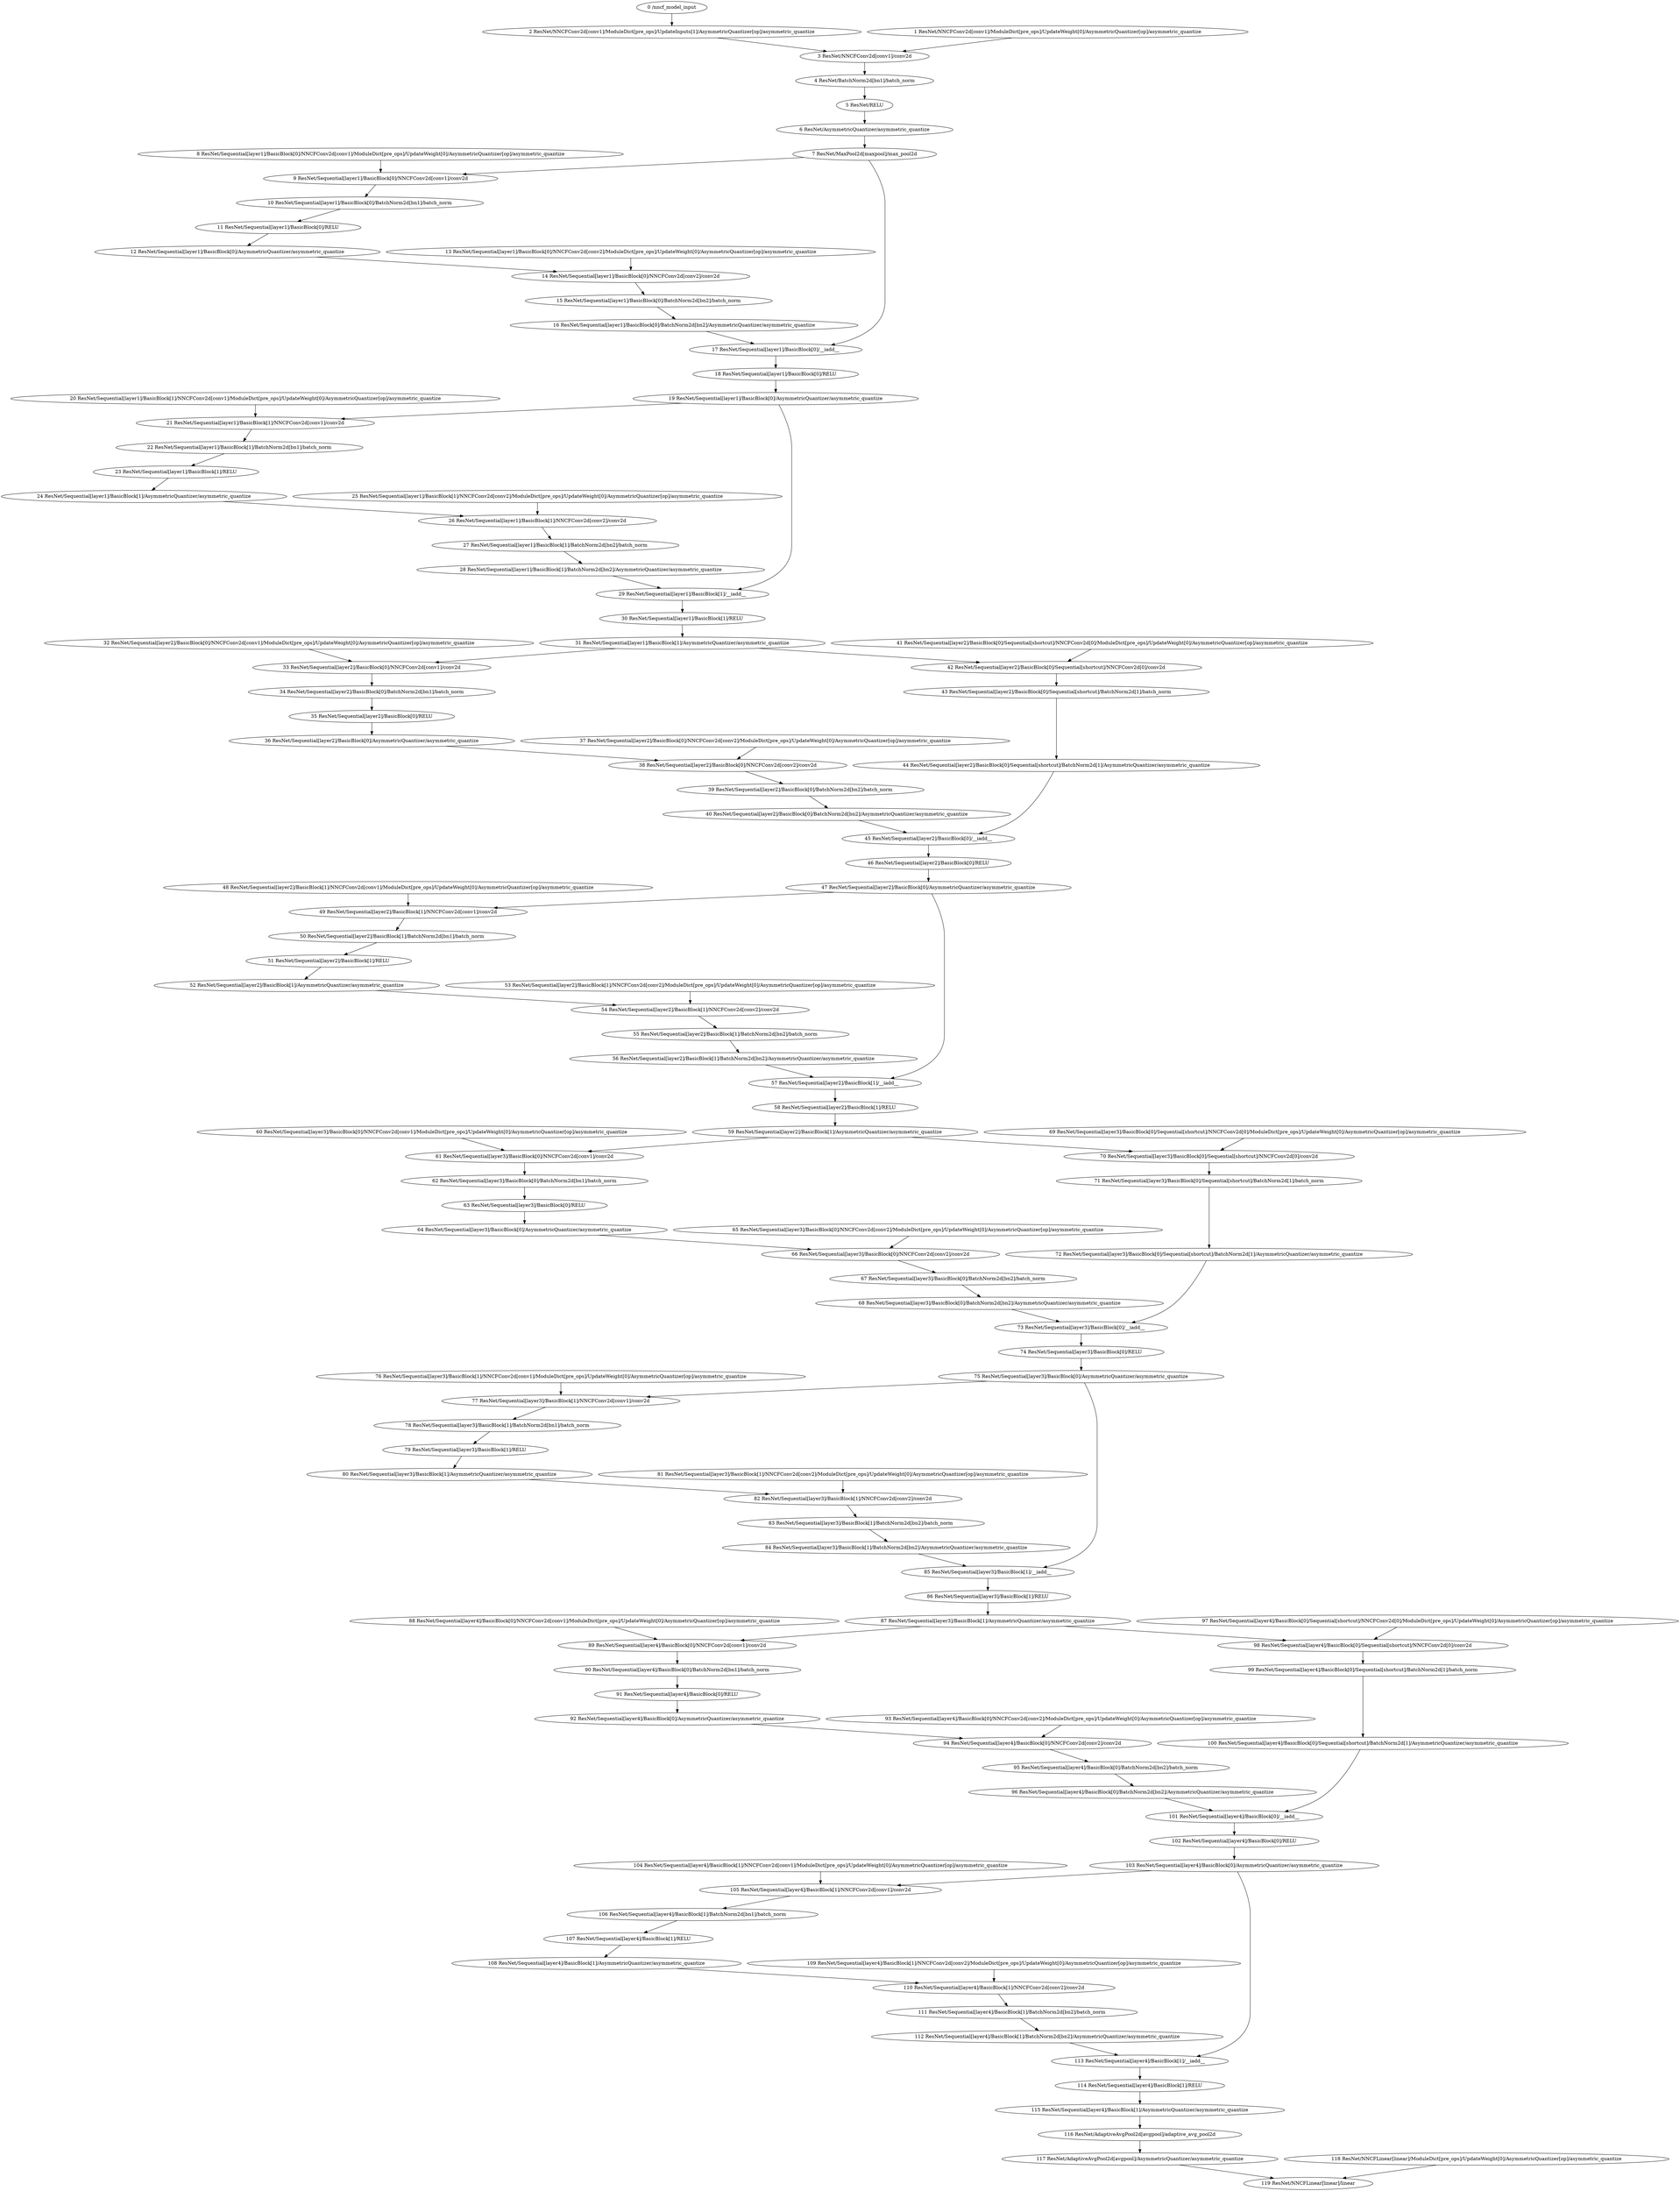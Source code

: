 strict digraph  {
"0 /nncf_model_input" [id=0, scope="", type=nncf_model_input];
"1 ResNet/NNCFConv2d[conv1]/ModuleDict[pre_ops]/UpdateWeight[0]/AsymmetricQuantizer[op]/asymmetric_quantize" [id=1, scope="ResNet/NNCFConv2d[conv1]/ModuleDict[pre_ops]/UpdateWeight[0]/AsymmetricQuantizer[op]", type=asymmetric_quantize];
"2 ResNet/NNCFConv2d[conv1]/ModuleDict[pre_ops]/UpdateInputs[1]/AsymmetricQuantizer[op]/asymmetric_quantize" [id=2, scope="ResNet/NNCFConv2d[conv1]/ModuleDict[pre_ops]/UpdateInputs[1]/AsymmetricQuantizer[op]", type=asymmetric_quantize];
"3 ResNet/NNCFConv2d[conv1]/conv2d" [id=3, scope="ResNet/NNCFConv2d[conv1]", type=conv2d];
"4 ResNet/BatchNorm2d[bn1]/batch_norm" [id=4, scope="ResNet/BatchNorm2d[bn1]", type=batch_norm];
"5 ResNet/RELU" [id=5, scope=ResNet, type=RELU];
"6 ResNet/AsymmetricQuantizer/asymmetric_quantize" [id=6, scope="ResNet/AsymmetricQuantizer", type=asymmetric_quantize];
"7 ResNet/MaxPool2d[maxpool]/max_pool2d" [id=7, scope="ResNet/MaxPool2d[maxpool]", type=max_pool2d];
"8 ResNet/Sequential[layer1]/BasicBlock[0]/NNCFConv2d[conv1]/ModuleDict[pre_ops]/UpdateWeight[0]/AsymmetricQuantizer[op]/asymmetric_quantize" [id=8, scope="ResNet/Sequential[layer1]/BasicBlock[0]/NNCFConv2d[conv1]/ModuleDict[pre_ops]/UpdateWeight[0]/AsymmetricQuantizer[op]", type=asymmetric_quantize];
"9 ResNet/Sequential[layer1]/BasicBlock[0]/NNCFConv2d[conv1]/conv2d" [id=9, scope="ResNet/Sequential[layer1]/BasicBlock[0]/NNCFConv2d[conv1]", type=conv2d];
"10 ResNet/Sequential[layer1]/BasicBlock[0]/BatchNorm2d[bn1]/batch_norm" [id=10, scope="ResNet/Sequential[layer1]/BasicBlock[0]/BatchNorm2d[bn1]", type=batch_norm];
"11 ResNet/Sequential[layer1]/BasicBlock[0]/RELU" [id=11, scope="ResNet/Sequential[layer1]/BasicBlock[0]", type=RELU];
"12 ResNet/Sequential[layer1]/BasicBlock[0]/AsymmetricQuantizer/asymmetric_quantize" [id=12, scope="ResNet/Sequential[layer1]/BasicBlock[0]/AsymmetricQuantizer", type=asymmetric_quantize];
"13 ResNet/Sequential[layer1]/BasicBlock[0]/NNCFConv2d[conv2]/ModuleDict[pre_ops]/UpdateWeight[0]/AsymmetricQuantizer[op]/asymmetric_quantize" [id=13, scope="ResNet/Sequential[layer1]/BasicBlock[0]/NNCFConv2d[conv2]/ModuleDict[pre_ops]/UpdateWeight[0]/AsymmetricQuantizer[op]", type=asymmetric_quantize];
"14 ResNet/Sequential[layer1]/BasicBlock[0]/NNCFConv2d[conv2]/conv2d" [id=14, scope="ResNet/Sequential[layer1]/BasicBlock[0]/NNCFConv2d[conv2]", type=conv2d];
"15 ResNet/Sequential[layer1]/BasicBlock[0]/BatchNorm2d[bn2]/batch_norm" [id=15, scope="ResNet/Sequential[layer1]/BasicBlock[0]/BatchNorm2d[bn2]", type=batch_norm];
"16 ResNet/Sequential[layer1]/BasicBlock[0]/BatchNorm2d[bn2]/AsymmetricQuantizer/asymmetric_quantize" [id=16, scope="ResNet/Sequential[layer1]/BasicBlock[0]/BatchNorm2d[bn2]/AsymmetricQuantizer", type=asymmetric_quantize];
"17 ResNet/Sequential[layer1]/BasicBlock[0]/__iadd__" [id=17, scope="ResNet/Sequential[layer1]/BasicBlock[0]", type=__iadd__];
"18 ResNet/Sequential[layer1]/BasicBlock[0]/RELU" [id=18, scope="ResNet/Sequential[layer1]/BasicBlock[0]", type=RELU];
"19 ResNet/Sequential[layer1]/BasicBlock[0]/AsymmetricQuantizer/asymmetric_quantize" [id=19, scope="ResNet/Sequential[layer1]/BasicBlock[0]/AsymmetricQuantizer", type=asymmetric_quantize];
"20 ResNet/Sequential[layer1]/BasicBlock[1]/NNCFConv2d[conv1]/ModuleDict[pre_ops]/UpdateWeight[0]/AsymmetricQuantizer[op]/asymmetric_quantize" [id=20, scope="ResNet/Sequential[layer1]/BasicBlock[1]/NNCFConv2d[conv1]/ModuleDict[pre_ops]/UpdateWeight[0]/AsymmetricQuantizer[op]", type=asymmetric_quantize];
"21 ResNet/Sequential[layer1]/BasicBlock[1]/NNCFConv2d[conv1]/conv2d" [id=21, scope="ResNet/Sequential[layer1]/BasicBlock[1]/NNCFConv2d[conv1]", type=conv2d];
"22 ResNet/Sequential[layer1]/BasicBlock[1]/BatchNorm2d[bn1]/batch_norm" [id=22, scope="ResNet/Sequential[layer1]/BasicBlock[1]/BatchNorm2d[bn1]", type=batch_norm];
"23 ResNet/Sequential[layer1]/BasicBlock[1]/RELU" [id=23, scope="ResNet/Sequential[layer1]/BasicBlock[1]", type=RELU];
"24 ResNet/Sequential[layer1]/BasicBlock[1]/AsymmetricQuantizer/asymmetric_quantize" [id=24, scope="ResNet/Sequential[layer1]/BasicBlock[1]/AsymmetricQuantizer", type=asymmetric_quantize];
"25 ResNet/Sequential[layer1]/BasicBlock[1]/NNCFConv2d[conv2]/ModuleDict[pre_ops]/UpdateWeight[0]/AsymmetricQuantizer[op]/asymmetric_quantize" [id=25, scope="ResNet/Sequential[layer1]/BasicBlock[1]/NNCFConv2d[conv2]/ModuleDict[pre_ops]/UpdateWeight[0]/AsymmetricQuantizer[op]", type=asymmetric_quantize];
"26 ResNet/Sequential[layer1]/BasicBlock[1]/NNCFConv2d[conv2]/conv2d" [id=26, scope="ResNet/Sequential[layer1]/BasicBlock[1]/NNCFConv2d[conv2]", type=conv2d];
"27 ResNet/Sequential[layer1]/BasicBlock[1]/BatchNorm2d[bn2]/batch_norm" [id=27, scope="ResNet/Sequential[layer1]/BasicBlock[1]/BatchNorm2d[bn2]", type=batch_norm];
"28 ResNet/Sequential[layer1]/BasicBlock[1]/BatchNorm2d[bn2]/AsymmetricQuantizer/asymmetric_quantize" [id=28, scope="ResNet/Sequential[layer1]/BasicBlock[1]/BatchNorm2d[bn2]/AsymmetricQuantizer", type=asymmetric_quantize];
"29 ResNet/Sequential[layer1]/BasicBlock[1]/__iadd__" [id=29, scope="ResNet/Sequential[layer1]/BasicBlock[1]", type=__iadd__];
"30 ResNet/Sequential[layer1]/BasicBlock[1]/RELU" [id=30, scope="ResNet/Sequential[layer1]/BasicBlock[1]", type=RELU];
"31 ResNet/Sequential[layer1]/BasicBlock[1]/AsymmetricQuantizer/asymmetric_quantize" [id=31, scope="ResNet/Sequential[layer1]/BasicBlock[1]/AsymmetricQuantizer", type=asymmetric_quantize];
"32 ResNet/Sequential[layer2]/BasicBlock[0]/NNCFConv2d[conv1]/ModuleDict[pre_ops]/UpdateWeight[0]/AsymmetricQuantizer[op]/asymmetric_quantize" [id=32, scope="ResNet/Sequential[layer2]/BasicBlock[0]/NNCFConv2d[conv1]/ModuleDict[pre_ops]/UpdateWeight[0]/AsymmetricQuantizer[op]", type=asymmetric_quantize];
"33 ResNet/Sequential[layer2]/BasicBlock[0]/NNCFConv2d[conv1]/conv2d" [id=33, scope="ResNet/Sequential[layer2]/BasicBlock[0]/NNCFConv2d[conv1]", type=conv2d];
"34 ResNet/Sequential[layer2]/BasicBlock[0]/BatchNorm2d[bn1]/batch_norm" [id=34, scope="ResNet/Sequential[layer2]/BasicBlock[0]/BatchNorm2d[bn1]", type=batch_norm];
"35 ResNet/Sequential[layer2]/BasicBlock[0]/RELU" [id=35, scope="ResNet/Sequential[layer2]/BasicBlock[0]", type=RELU];
"36 ResNet/Sequential[layer2]/BasicBlock[0]/AsymmetricQuantizer/asymmetric_quantize" [id=36, scope="ResNet/Sequential[layer2]/BasicBlock[0]/AsymmetricQuantizer", type=asymmetric_quantize];
"37 ResNet/Sequential[layer2]/BasicBlock[0]/NNCFConv2d[conv2]/ModuleDict[pre_ops]/UpdateWeight[0]/AsymmetricQuantizer[op]/asymmetric_quantize" [id=37, scope="ResNet/Sequential[layer2]/BasicBlock[0]/NNCFConv2d[conv2]/ModuleDict[pre_ops]/UpdateWeight[0]/AsymmetricQuantizer[op]", type=asymmetric_quantize];
"38 ResNet/Sequential[layer2]/BasicBlock[0]/NNCFConv2d[conv2]/conv2d" [id=38, scope="ResNet/Sequential[layer2]/BasicBlock[0]/NNCFConv2d[conv2]", type=conv2d];
"39 ResNet/Sequential[layer2]/BasicBlock[0]/BatchNorm2d[bn2]/batch_norm" [id=39, scope="ResNet/Sequential[layer2]/BasicBlock[0]/BatchNorm2d[bn2]", type=batch_norm];
"40 ResNet/Sequential[layer2]/BasicBlock[0]/BatchNorm2d[bn2]/AsymmetricQuantizer/asymmetric_quantize" [id=40, scope="ResNet/Sequential[layer2]/BasicBlock[0]/BatchNorm2d[bn2]/AsymmetricQuantizer", type=asymmetric_quantize];
"41 ResNet/Sequential[layer2]/BasicBlock[0]/Sequential[shortcut]/NNCFConv2d[0]/ModuleDict[pre_ops]/UpdateWeight[0]/AsymmetricQuantizer[op]/asymmetric_quantize" [id=41, scope="ResNet/Sequential[layer2]/BasicBlock[0]/Sequential[shortcut]/NNCFConv2d[0]/ModuleDict[pre_ops]/UpdateWeight[0]/AsymmetricQuantizer[op]", type=asymmetric_quantize];
"42 ResNet/Sequential[layer2]/BasicBlock[0]/Sequential[shortcut]/NNCFConv2d[0]/conv2d" [id=42, scope="ResNet/Sequential[layer2]/BasicBlock[0]/Sequential[shortcut]/NNCFConv2d[0]", type=conv2d];
"43 ResNet/Sequential[layer2]/BasicBlock[0]/Sequential[shortcut]/BatchNorm2d[1]/batch_norm" [id=43, scope="ResNet/Sequential[layer2]/BasicBlock[0]/Sequential[shortcut]/BatchNorm2d[1]", type=batch_norm];
"44 ResNet/Sequential[layer2]/BasicBlock[0]/Sequential[shortcut]/BatchNorm2d[1]/AsymmetricQuantizer/asymmetric_quantize" [id=44, scope="ResNet/Sequential[layer2]/BasicBlock[0]/Sequential[shortcut]/BatchNorm2d[1]/AsymmetricQuantizer", type=asymmetric_quantize];
"45 ResNet/Sequential[layer2]/BasicBlock[0]/__iadd__" [id=45, scope="ResNet/Sequential[layer2]/BasicBlock[0]", type=__iadd__];
"46 ResNet/Sequential[layer2]/BasicBlock[0]/RELU" [id=46, scope="ResNet/Sequential[layer2]/BasicBlock[0]", type=RELU];
"47 ResNet/Sequential[layer2]/BasicBlock[0]/AsymmetricQuantizer/asymmetric_quantize" [id=47, scope="ResNet/Sequential[layer2]/BasicBlock[0]/AsymmetricQuantizer", type=asymmetric_quantize];
"48 ResNet/Sequential[layer2]/BasicBlock[1]/NNCFConv2d[conv1]/ModuleDict[pre_ops]/UpdateWeight[0]/AsymmetricQuantizer[op]/asymmetric_quantize" [id=48, scope="ResNet/Sequential[layer2]/BasicBlock[1]/NNCFConv2d[conv1]/ModuleDict[pre_ops]/UpdateWeight[0]/AsymmetricQuantizer[op]", type=asymmetric_quantize];
"49 ResNet/Sequential[layer2]/BasicBlock[1]/NNCFConv2d[conv1]/conv2d" [id=49, scope="ResNet/Sequential[layer2]/BasicBlock[1]/NNCFConv2d[conv1]", type=conv2d];
"50 ResNet/Sequential[layer2]/BasicBlock[1]/BatchNorm2d[bn1]/batch_norm" [id=50, scope="ResNet/Sequential[layer2]/BasicBlock[1]/BatchNorm2d[bn1]", type=batch_norm];
"51 ResNet/Sequential[layer2]/BasicBlock[1]/RELU" [id=51, scope="ResNet/Sequential[layer2]/BasicBlock[1]", type=RELU];
"52 ResNet/Sequential[layer2]/BasicBlock[1]/AsymmetricQuantizer/asymmetric_quantize" [id=52, scope="ResNet/Sequential[layer2]/BasicBlock[1]/AsymmetricQuantizer", type=asymmetric_quantize];
"53 ResNet/Sequential[layer2]/BasicBlock[1]/NNCFConv2d[conv2]/ModuleDict[pre_ops]/UpdateWeight[0]/AsymmetricQuantizer[op]/asymmetric_quantize" [id=53, scope="ResNet/Sequential[layer2]/BasicBlock[1]/NNCFConv2d[conv2]/ModuleDict[pre_ops]/UpdateWeight[0]/AsymmetricQuantizer[op]", type=asymmetric_quantize];
"54 ResNet/Sequential[layer2]/BasicBlock[1]/NNCFConv2d[conv2]/conv2d" [id=54, scope="ResNet/Sequential[layer2]/BasicBlock[1]/NNCFConv2d[conv2]", type=conv2d];
"55 ResNet/Sequential[layer2]/BasicBlock[1]/BatchNorm2d[bn2]/batch_norm" [id=55, scope="ResNet/Sequential[layer2]/BasicBlock[1]/BatchNorm2d[bn2]", type=batch_norm];
"56 ResNet/Sequential[layer2]/BasicBlock[1]/BatchNorm2d[bn2]/AsymmetricQuantizer/asymmetric_quantize" [id=56, scope="ResNet/Sequential[layer2]/BasicBlock[1]/BatchNorm2d[bn2]/AsymmetricQuantizer", type=asymmetric_quantize];
"57 ResNet/Sequential[layer2]/BasicBlock[1]/__iadd__" [id=57, scope="ResNet/Sequential[layer2]/BasicBlock[1]", type=__iadd__];
"58 ResNet/Sequential[layer2]/BasicBlock[1]/RELU" [id=58, scope="ResNet/Sequential[layer2]/BasicBlock[1]", type=RELU];
"59 ResNet/Sequential[layer2]/BasicBlock[1]/AsymmetricQuantizer/asymmetric_quantize" [id=59, scope="ResNet/Sequential[layer2]/BasicBlock[1]/AsymmetricQuantizer", type=asymmetric_quantize];
"60 ResNet/Sequential[layer3]/BasicBlock[0]/NNCFConv2d[conv1]/ModuleDict[pre_ops]/UpdateWeight[0]/AsymmetricQuantizer[op]/asymmetric_quantize" [id=60, scope="ResNet/Sequential[layer3]/BasicBlock[0]/NNCFConv2d[conv1]/ModuleDict[pre_ops]/UpdateWeight[0]/AsymmetricQuantizer[op]", type=asymmetric_quantize];
"61 ResNet/Sequential[layer3]/BasicBlock[0]/NNCFConv2d[conv1]/conv2d" [id=61, scope="ResNet/Sequential[layer3]/BasicBlock[0]/NNCFConv2d[conv1]", type=conv2d];
"62 ResNet/Sequential[layer3]/BasicBlock[0]/BatchNorm2d[bn1]/batch_norm" [id=62, scope="ResNet/Sequential[layer3]/BasicBlock[0]/BatchNorm2d[bn1]", type=batch_norm];
"63 ResNet/Sequential[layer3]/BasicBlock[0]/RELU" [id=63, scope="ResNet/Sequential[layer3]/BasicBlock[0]", type=RELU];
"64 ResNet/Sequential[layer3]/BasicBlock[0]/AsymmetricQuantizer/asymmetric_quantize" [id=64, scope="ResNet/Sequential[layer3]/BasicBlock[0]/AsymmetricQuantizer", type=asymmetric_quantize];
"65 ResNet/Sequential[layer3]/BasicBlock[0]/NNCFConv2d[conv2]/ModuleDict[pre_ops]/UpdateWeight[0]/AsymmetricQuantizer[op]/asymmetric_quantize" [id=65, scope="ResNet/Sequential[layer3]/BasicBlock[0]/NNCFConv2d[conv2]/ModuleDict[pre_ops]/UpdateWeight[0]/AsymmetricQuantizer[op]", type=asymmetric_quantize];
"66 ResNet/Sequential[layer3]/BasicBlock[0]/NNCFConv2d[conv2]/conv2d" [id=66, scope="ResNet/Sequential[layer3]/BasicBlock[0]/NNCFConv2d[conv2]", type=conv2d];
"67 ResNet/Sequential[layer3]/BasicBlock[0]/BatchNorm2d[bn2]/batch_norm" [id=67, scope="ResNet/Sequential[layer3]/BasicBlock[0]/BatchNorm2d[bn2]", type=batch_norm];
"68 ResNet/Sequential[layer3]/BasicBlock[0]/BatchNorm2d[bn2]/AsymmetricQuantizer/asymmetric_quantize" [id=68, scope="ResNet/Sequential[layer3]/BasicBlock[0]/BatchNorm2d[bn2]/AsymmetricQuantizer", type=asymmetric_quantize];
"69 ResNet/Sequential[layer3]/BasicBlock[0]/Sequential[shortcut]/NNCFConv2d[0]/ModuleDict[pre_ops]/UpdateWeight[0]/AsymmetricQuantizer[op]/asymmetric_quantize" [id=69, scope="ResNet/Sequential[layer3]/BasicBlock[0]/Sequential[shortcut]/NNCFConv2d[0]/ModuleDict[pre_ops]/UpdateWeight[0]/AsymmetricQuantizer[op]", type=asymmetric_quantize];
"70 ResNet/Sequential[layer3]/BasicBlock[0]/Sequential[shortcut]/NNCFConv2d[0]/conv2d" [id=70, scope="ResNet/Sequential[layer3]/BasicBlock[0]/Sequential[shortcut]/NNCFConv2d[0]", type=conv2d];
"71 ResNet/Sequential[layer3]/BasicBlock[0]/Sequential[shortcut]/BatchNorm2d[1]/batch_norm" [id=71, scope="ResNet/Sequential[layer3]/BasicBlock[0]/Sequential[shortcut]/BatchNorm2d[1]", type=batch_norm];
"72 ResNet/Sequential[layer3]/BasicBlock[0]/Sequential[shortcut]/BatchNorm2d[1]/AsymmetricQuantizer/asymmetric_quantize" [id=72, scope="ResNet/Sequential[layer3]/BasicBlock[0]/Sequential[shortcut]/BatchNorm2d[1]/AsymmetricQuantizer", type=asymmetric_quantize];
"73 ResNet/Sequential[layer3]/BasicBlock[0]/__iadd__" [id=73, scope="ResNet/Sequential[layer3]/BasicBlock[0]", type=__iadd__];
"74 ResNet/Sequential[layer3]/BasicBlock[0]/RELU" [id=74, scope="ResNet/Sequential[layer3]/BasicBlock[0]", type=RELU];
"75 ResNet/Sequential[layer3]/BasicBlock[0]/AsymmetricQuantizer/asymmetric_quantize" [id=75, scope="ResNet/Sequential[layer3]/BasicBlock[0]/AsymmetricQuantizer", type=asymmetric_quantize];
"76 ResNet/Sequential[layer3]/BasicBlock[1]/NNCFConv2d[conv1]/ModuleDict[pre_ops]/UpdateWeight[0]/AsymmetricQuantizer[op]/asymmetric_quantize" [id=76, scope="ResNet/Sequential[layer3]/BasicBlock[1]/NNCFConv2d[conv1]/ModuleDict[pre_ops]/UpdateWeight[0]/AsymmetricQuantizer[op]", type=asymmetric_quantize];
"77 ResNet/Sequential[layer3]/BasicBlock[1]/NNCFConv2d[conv1]/conv2d" [id=77, scope="ResNet/Sequential[layer3]/BasicBlock[1]/NNCFConv2d[conv1]", type=conv2d];
"78 ResNet/Sequential[layer3]/BasicBlock[1]/BatchNorm2d[bn1]/batch_norm" [id=78, scope="ResNet/Sequential[layer3]/BasicBlock[1]/BatchNorm2d[bn1]", type=batch_norm];
"79 ResNet/Sequential[layer3]/BasicBlock[1]/RELU" [id=79, scope="ResNet/Sequential[layer3]/BasicBlock[1]", type=RELU];
"80 ResNet/Sequential[layer3]/BasicBlock[1]/AsymmetricQuantizer/asymmetric_quantize" [id=80, scope="ResNet/Sequential[layer3]/BasicBlock[1]/AsymmetricQuantizer", type=asymmetric_quantize];
"81 ResNet/Sequential[layer3]/BasicBlock[1]/NNCFConv2d[conv2]/ModuleDict[pre_ops]/UpdateWeight[0]/AsymmetricQuantizer[op]/asymmetric_quantize" [id=81, scope="ResNet/Sequential[layer3]/BasicBlock[1]/NNCFConv2d[conv2]/ModuleDict[pre_ops]/UpdateWeight[0]/AsymmetricQuantizer[op]", type=asymmetric_quantize];
"82 ResNet/Sequential[layer3]/BasicBlock[1]/NNCFConv2d[conv2]/conv2d" [id=82, scope="ResNet/Sequential[layer3]/BasicBlock[1]/NNCFConv2d[conv2]", type=conv2d];
"83 ResNet/Sequential[layer3]/BasicBlock[1]/BatchNorm2d[bn2]/batch_norm" [id=83, scope="ResNet/Sequential[layer3]/BasicBlock[1]/BatchNorm2d[bn2]", type=batch_norm];
"84 ResNet/Sequential[layer3]/BasicBlock[1]/BatchNorm2d[bn2]/AsymmetricQuantizer/asymmetric_quantize" [id=84, scope="ResNet/Sequential[layer3]/BasicBlock[1]/BatchNorm2d[bn2]/AsymmetricQuantizer", type=asymmetric_quantize];
"85 ResNet/Sequential[layer3]/BasicBlock[1]/__iadd__" [id=85, scope="ResNet/Sequential[layer3]/BasicBlock[1]", type=__iadd__];
"86 ResNet/Sequential[layer3]/BasicBlock[1]/RELU" [id=86, scope="ResNet/Sequential[layer3]/BasicBlock[1]", type=RELU];
"87 ResNet/Sequential[layer3]/BasicBlock[1]/AsymmetricQuantizer/asymmetric_quantize" [id=87, scope="ResNet/Sequential[layer3]/BasicBlock[1]/AsymmetricQuantizer", type=asymmetric_quantize];
"88 ResNet/Sequential[layer4]/BasicBlock[0]/NNCFConv2d[conv1]/ModuleDict[pre_ops]/UpdateWeight[0]/AsymmetricQuantizer[op]/asymmetric_quantize" [id=88, scope="ResNet/Sequential[layer4]/BasicBlock[0]/NNCFConv2d[conv1]/ModuleDict[pre_ops]/UpdateWeight[0]/AsymmetricQuantizer[op]", type=asymmetric_quantize];
"89 ResNet/Sequential[layer4]/BasicBlock[0]/NNCFConv2d[conv1]/conv2d" [id=89, scope="ResNet/Sequential[layer4]/BasicBlock[0]/NNCFConv2d[conv1]", type=conv2d];
"90 ResNet/Sequential[layer4]/BasicBlock[0]/BatchNorm2d[bn1]/batch_norm" [id=90, scope="ResNet/Sequential[layer4]/BasicBlock[0]/BatchNorm2d[bn1]", type=batch_norm];
"91 ResNet/Sequential[layer4]/BasicBlock[0]/RELU" [id=91, scope="ResNet/Sequential[layer4]/BasicBlock[0]", type=RELU];
"92 ResNet/Sequential[layer4]/BasicBlock[0]/AsymmetricQuantizer/asymmetric_quantize" [id=92, scope="ResNet/Sequential[layer4]/BasicBlock[0]/AsymmetricQuantizer", type=asymmetric_quantize];
"93 ResNet/Sequential[layer4]/BasicBlock[0]/NNCFConv2d[conv2]/ModuleDict[pre_ops]/UpdateWeight[0]/AsymmetricQuantizer[op]/asymmetric_quantize" [id=93, scope="ResNet/Sequential[layer4]/BasicBlock[0]/NNCFConv2d[conv2]/ModuleDict[pre_ops]/UpdateWeight[0]/AsymmetricQuantizer[op]", type=asymmetric_quantize];
"94 ResNet/Sequential[layer4]/BasicBlock[0]/NNCFConv2d[conv2]/conv2d" [id=94, scope="ResNet/Sequential[layer4]/BasicBlock[0]/NNCFConv2d[conv2]", type=conv2d];
"95 ResNet/Sequential[layer4]/BasicBlock[0]/BatchNorm2d[bn2]/batch_norm" [id=95, scope="ResNet/Sequential[layer4]/BasicBlock[0]/BatchNorm2d[bn2]", type=batch_norm];
"96 ResNet/Sequential[layer4]/BasicBlock[0]/BatchNorm2d[bn2]/AsymmetricQuantizer/asymmetric_quantize" [id=96, scope="ResNet/Sequential[layer4]/BasicBlock[0]/BatchNorm2d[bn2]/AsymmetricQuantizer", type=asymmetric_quantize];
"97 ResNet/Sequential[layer4]/BasicBlock[0]/Sequential[shortcut]/NNCFConv2d[0]/ModuleDict[pre_ops]/UpdateWeight[0]/AsymmetricQuantizer[op]/asymmetric_quantize" [id=97, scope="ResNet/Sequential[layer4]/BasicBlock[0]/Sequential[shortcut]/NNCFConv2d[0]/ModuleDict[pre_ops]/UpdateWeight[0]/AsymmetricQuantizer[op]", type=asymmetric_quantize];
"98 ResNet/Sequential[layer4]/BasicBlock[0]/Sequential[shortcut]/NNCFConv2d[0]/conv2d" [id=98, scope="ResNet/Sequential[layer4]/BasicBlock[0]/Sequential[shortcut]/NNCFConv2d[0]", type=conv2d];
"99 ResNet/Sequential[layer4]/BasicBlock[0]/Sequential[shortcut]/BatchNorm2d[1]/batch_norm" [id=99, scope="ResNet/Sequential[layer4]/BasicBlock[0]/Sequential[shortcut]/BatchNorm2d[1]", type=batch_norm];
"100 ResNet/Sequential[layer4]/BasicBlock[0]/Sequential[shortcut]/BatchNorm2d[1]/AsymmetricQuantizer/asymmetric_quantize" [id=100, scope="ResNet/Sequential[layer4]/BasicBlock[0]/Sequential[shortcut]/BatchNorm2d[1]/AsymmetricQuantizer", type=asymmetric_quantize];
"101 ResNet/Sequential[layer4]/BasicBlock[0]/__iadd__" [id=101, scope="ResNet/Sequential[layer4]/BasicBlock[0]", type=__iadd__];
"102 ResNet/Sequential[layer4]/BasicBlock[0]/RELU" [id=102, scope="ResNet/Sequential[layer4]/BasicBlock[0]", type=RELU];
"103 ResNet/Sequential[layer4]/BasicBlock[0]/AsymmetricQuantizer/asymmetric_quantize" [id=103, scope="ResNet/Sequential[layer4]/BasicBlock[0]/AsymmetricQuantizer", type=asymmetric_quantize];
"104 ResNet/Sequential[layer4]/BasicBlock[1]/NNCFConv2d[conv1]/ModuleDict[pre_ops]/UpdateWeight[0]/AsymmetricQuantizer[op]/asymmetric_quantize" [id=104, scope="ResNet/Sequential[layer4]/BasicBlock[1]/NNCFConv2d[conv1]/ModuleDict[pre_ops]/UpdateWeight[0]/AsymmetricQuantizer[op]", type=asymmetric_quantize];
"105 ResNet/Sequential[layer4]/BasicBlock[1]/NNCFConv2d[conv1]/conv2d" [id=105, scope="ResNet/Sequential[layer4]/BasicBlock[1]/NNCFConv2d[conv1]", type=conv2d];
"106 ResNet/Sequential[layer4]/BasicBlock[1]/BatchNorm2d[bn1]/batch_norm" [id=106, scope="ResNet/Sequential[layer4]/BasicBlock[1]/BatchNorm2d[bn1]", type=batch_norm];
"107 ResNet/Sequential[layer4]/BasicBlock[1]/RELU" [id=107, scope="ResNet/Sequential[layer4]/BasicBlock[1]", type=RELU];
"108 ResNet/Sequential[layer4]/BasicBlock[1]/AsymmetricQuantizer/asymmetric_quantize" [id=108, scope="ResNet/Sequential[layer4]/BasicBlock[1]/AsymmetricQuantizer", type=asymmetric_quantize];
"109 ResNet/Sequential[layer4]/BasicBlock[1]/NNCFConv2d[conv2]/ModuleDict[pre_ops]/UpdateWeight[0]/AsymmetricQuantizer[op]/asymmetric_quantize" [id=109, scope="ResNet/Sequential[layer4]/BasicBlock[1]/NNCFConv2d[conv2]/ModuleDict[pre_ops]/UpdateWeight[0]/AsymmetricQuantizer[op]", type=asymmetric_quantize];
"110 ResNet/Sequential[layer4]/BasicBlock[1]/NNCFConv2d[conv2]/conv2d" [id=110, scope="ResNet/Sequential[layer4]/BasicBlock[1]/NNCFConv2d[conv2]", type=conv2d];
"111 ResNet/Sequential[layer4]/BasicBlock[1]/BatchNorm2d[bn2]/batch_norm" [id=111, scope="ResNet/Sequential[layer4]/BasicBlock[1]/BatchNorm2d[bn2]", type=batch_norm];
"112 ResNet/Sequential[layer4]/BasicBlock[1]/BatchNorm2d[bn2]/AsymmetricQuantizer/asymmetric_quantize" [id=112, scope="ResNet/Sequential[layer4]/BasicBlock[1]/BatchNorm2d[bn2]/AsymmetricQuantizer", type=asymmetric_quantize];
"113 ResNet/Sequential[layer4]/BasicBlock[1]/__iadd__" [id=113, scope="ResNet/Sequential[layer4]/BasicBlock[1]", type=__iadd__];
"114 ResNet/Sequential[layer4]/BasicBlock[1]/RELU" [id=114, scope="ResNet/Sequential[layer4]/BasicBlock[1]", type=RELU];
"115 ResNet/Sequential[layer4]/BasicBlock[1]/AsymmetricQuantizer/asymmetric_quantize" [id=115, scope="ResNet/Sequential[layer4]/BasicBlock[1]/AsymmetricQuantizer", type=asymmetric_quantize];
"116 ResNet/AdaptiveAvgPool2d[avgpool]/adaptive_avg_pool2d" [id=116, scope="ResNet/AdaptiveAvgPool2d[avgpool]", type=adaptive_avg_pool2d];
"117 ResNet/AdaptiveAvgPool2d[avgpool]/AsymmetricQuantizer/asymmetric_quantize" [id=117, scope="ResNet/AdaptiveAvgPool2d[avgpool]/AsymmetricQuantizer", type=asymmetric_quantize];
"118 ResNet/NNCFLinear[linear]/ModuleDict[pre_ops]/UpdateWeight[0]/AsymmetricQuantizer[op]/asymmetric_quantize" [id=118, scope="ResNet/NNCFLinear[linear]/ModuleDict[pre_ops]/UpdateWeight[0]/AsymmetricQuantizer[op]", type=asymmetric_quantize];
"119 ResNet/NNCFLinear[linear]/linear" [id=119, scope="ResNet/NNCFLinear[linear]", type=linear];
"0 /nncf_model_input" -> "2 ResNet/NNCFConv2d[conv1]/ModuleDict[pre_ops]/UpdateInputs[1]/AsymmetricQuantizer[op]/asymmetric_quantize";
"1 ResNet/NNCFConv2d[conv1]/ModuleDict[pre_ops]/UpdateWeight[0]/AsymmetricQuantizer[op]/asymmetric_quantize" -> "3 ResNet/NNCFConv2d[conv1]/conv2d";
"2 ResNet/NNCFConv2d[conv1]/ModuleDict[pre_ops]/UpdateInputs[1]/AsymmetricQuantizer[op]/asymmetric_quantize" -> "3 ResNet/NNCFConv2d[conv1]/conv2d";
"3 ResNet/NNCFConv2d[conv1]/conv2d" -> "4 ResNet/BatchNorm2d[bn1]/batch_norm";
"4 ResNet/BatchNorm2d[bn1]/batch_norm" -> "5 ResNet/RELU";
"5 ResNet/RELU" -> "6 ResNet/AsymmetricQuantizer/asymmetric_quantize";
"6 ResNet/AsymmetricQuantizer/asymmetric_quantize" -> "7 ResNet/MaxPool2d[maxpool]/max_pool2d";
"7 ResNet/MaxPool2d[maxpool]/max_pool2d" -> "9 ResNet/Sequential[layer1]/BasicBlock[0]/NNCFConv2d[conv1]/conv2d";
"8 ResNet/Sequential[layer1]/BasicBlock[0]/NNCFConv2d[conv1]/ModuleDict[pre_ops]/UpdateWeight[0]/AsymmetricQuantizer[op]/asymmetric_quantize" -> "9 ResNet/Sequential[layer1]/BasicBlock[0]/NNCFConv2d[conv1]/conv2d";
"7 ResNet/MaxPool2d[maxpool]/max_pool2d" -> "17 ResNet/Sequential[layer1]/BasicBlock[0]/__iadd__";
"9 ResNet/Sequential[layer1]/BasicBlock[0]/NNCFConv2d[conv1]/conv2d" -> "10 ResNet/Sequential[layer1]/BasicBlock[0]/BatchNorm2d[bn1]/batch_norm";
"10 ResNet/Sequential[layer1]/BasicBlock[0]/BatchNorm2d[bn1]/batch_norm" -> "11 ResNet/Sequential[layer1]/BasicBlock[0]/RELU";
"11 ResNet/Sequential[layer1]/BasicBlock[0]/RELU" -> "12 ResNet/Sequential[layer1]/BasicBlock[0]/AsymmetricQuantizer/asymmetric_quantize";
"12 ResNet/Sequential[layer1]/BasicBlock[0]/AsymmetricQuantizer/asymmetric_quantize" -> "14 ResNet/Sequential[layer1]/BasicBlock[0]/NNCFConv2d[conv2]/conv2d";
"13 ResNet/Sequential[layer1]/BasicBlock[0]/NNCFConv2d[conv2]/ModuleDict[pre_ops]/UpdateWeight[0]/AsymmetricQuantizer[op]/asymmetric_quantize" -> "14 ResNet/Sequential[layer1]/BasicBlock[0]/NNCFConv2d[conv2]/conv2d";
"14 ResNet/Sequential[layer1]/BasicBlock[0]/NNCFConv2d[conv2]/conv2d" -> "15 ResNet/Sequential[layer1]/BasicBlock[0]/BatchNorm2d[bn2]/batch_norm";
"15 ResNet/Sequential[layer1]/BasicBlock[0]/BatchNorm2d[bn2]/batch_norm" -> "16 ResNet/Sequential[layer1]/BasicBlock[0]/BatchNorm2d[bn2]/AsymmetricQuantizer/asymmetric_quantize";
"16 ResNet/Sequential[layer1]/BasicBlock[0]/BatchNorm2d[bn2]/AsymmetricQuantizer/asymmetric_quantize" -> "17 ResNet/Sequential[layer1]/BasicBlock[0]/__iadd__";
"17 ResNet/Sequential[layer1]/BasicBlock[0]/__iadd__" -> "18 ResNet/Sequential[layer1]/BasicBlock[0]/RELU";
"18 ResNet/Sequential[layer1]/BasicBlock[0]/RELU" -> "19 ResNet/Sequential[layer1]/BasicBlock[0]/AsymmetricQuantizer/asymmetric_quantize";
"19 ResNet/Sequential[layer1]/BasicBlock[0]/AsymmetricQuantizer/asymmetric_quantize" -> "21 ResNet/Sequential[layer1]/BasicBlock[1]/NNCFConv2d[conv1]/conv2d";
"19 ResNet/Sequential[layer1]/BasicBlock[0]/AsymmetricQuantizer/asymmetric_quantize" -> "29 ResNet/Sequential[layer1]/BasicBlock[1]/__iadd__";
"20 ResNet/Sequential[layer1]/BasicBlock[1]/NNCFConv2d[conv1]/ModuleDict[pre_ops]/UpdateWeight[0]/AsymmetricQuantizer[op]/asymmetric_quantize" -> "21 ResNet/Sequential[layer1]/BasicBlock[1]/NNCFConv2d[conv1]/conv2d";
"21 ResNet/Sequential[layer1]/BasicBlock[1]/NNCFConv2d[conv1]/conv2d" -> "22 ResNet/Sequential[layer1]/BasicBlock[1]/BatchNorm2d[bn1]/batch_norm";
"22 ResNet/Sequential[layer1]/BasicBlock[1]/BatchNorm2d[bn1]/batch_norm" -> "23 ResNet/Sequential[layer1]/BasicBlock[1]/RELU";
"23 ResNet/Sequential[layer1]/BasicBlock[1]/RELU" -> "24 ResNet/Sequential[layer1]/BasicBlock[1]/AsymmetricQuantizer/asymmetric_quantize";
"24 ResNet/Sequential[layer1]/BasicBlock[1]/AsymmetricQuantizer/asymmetric_quantize" -> "26 ResNet/Sequential[layer1]/BasicBlock[1]/NNCFConv2d[conv2]/conv2d";
"25 ResNet/Sequential[layer1]/BasicBlock[1]/NNCFConv2d[conv2]/ModuleDict[pre_ops]/UpdateWeight[0]/AsymmetricQuantizer[op]/asymmetric_quantize" -> "26 ResNet/Sequential[layer1]/BasicBlock[1]/NNCFConv2d[conv2]/conv2d";
"26 ResNet/Sequential[layer1]/BasicBlock[1]/NNCFConv2d[conv2]/conv2d" -> "27 ResNet/Sequential[layer1]/BasicBlock[1]/BatchNorm2d[bn2]/batch_norm";
"27 ResNet/Sequential[layer1]/BasicBlock[1]/BatchNorm2d[bn2]/batch_norm" -> "28 ResNet/Sequential[layer1]/BasicBlock[1]/BatchNorm2d[bn2]/AsymmetricQuantizer/asymmetric_quantize";
"28 ResNet/Sequential[layer1]/BasicBlock[1]/BatchNorm2d[bn2]/AsymmetricQuantizer/asymmetric_quantize" -> "29 ResNet/Sequential[layer1]/BasicBlock[1]/__iadd__";
"29 ResNet/Sequential[layer1]/BasicBlock[1]/__iadd__" -> "30 ResNet/Sequential[layer1]/BasicBlock[1]/RELU";
"30 ResNet/Sequential[layer1]/BasicBlock[1]/RELU" -> "31 ResNet/Sequential[layer1]/BasicBlock[1]/AsymmetricQuantizer/asymmetric_quantize";
"31 ResNet/Sequential[layer1]/BasicBlock[1]/AsymmetricQuantizer/asymmetric_quantize" -> "33 ResNet/Sequential[layer2]/BasicBlock[0]/NNCFConv2d[conv1]/conv2d";
"31 ResNet/Sequential[layer1]/BasicBlock[1]/AsymmetricQuantizer/asymmetric_quantize" -> "42 ResNet/Sequential[layer2]/BasicBlock[0]/Sequential[shortcut]/NNCFConv2d[0]/conv2d";
"32 ResNet/Sequential[layer2]/BasicBlock[0]/NNCFConv2d[conv1]/ModuleDict[pre_ops]/UpdateWeight[0]/AsymmetricQuantizer[op]/asymmetric_quantize" -> "33 ResNet/Sequential[layer2]/BasicBlock[0]/NNCFConv2d[conv1]/conv2d";
"33 ResNet/Sequential[layer2]/BasicBlock[0]/NNCFConv2d[conv1]/conv2d" -> "34 ResNet/Sequential[layer2]/BasicBlock[0]/BatchNorm2d[bn1]/batch_norm";
"34 ResNet/Sequential[layer2]/BasicBlock[0]/BatchNorm2d[bn1]/batch_norm" -> "35 ResNet/Sequential[layer2]/BasicBlock[0]/RELU";
"35 ResNet/Sequential[layer2]/BasicBlock[0]/RELU" -> "36 ResNet/Sequential[layer2]/BasicBlock[0]/AsymmetricQuantizer/asymmetric_quantize";
"36 ResNet/Sequential[layer2]/BasicBlock[0]/AsymmetricQuantizer/asymmetric_quantize" -> "38 ResNet/Sequential[layer2]/BasicBlock[0]/NNCFConv2d[conv2]/conv2d";
"37 ResNet/Sequential[layer2]/BasicBlock[0]/NNCFConv2d[conv2]/ModuleDict[pre_ops]/UpdateWeight[0]/AsymmetricQuantizer[op]/asymmetric_quantize" -> "38 ResNet/Sequential[layer2]/BasicBlock[0]/NNCFConv2d[conv2]/conv2d";
"38 ResNet/Sequential[layer2]/BasicBlock[0]/NNCFConv2d[conv2]/conv2d" -> "39 ResNet/Sequential[layer2]/BasicBlock[0]/BatchNorm2d[bn2]/batch_norm";
"39 ResNet/Sequential[layer2]/BasicBlock[0]/BatchNorm2d[bn2]/batch_norm" -> "40 ResNet/Sequential[layer2]/BasicBlock[0]/BatchNorm2d[bn2]/AsymmetricQuantizer/asymmetric_quantize";
"40 ResNet/Sequential[layer2]/BasicBlock[0]/BatchNorm2d[bn2]/AsymmetricQuantizer/asymmetric_quantize" -> "45 ResNet/Sequential[layer2]/BasicBlock[0]/__iadd__";
"41 ResNet/Sequential[layer2]/BasicBlock[0]/Sequential[shortcut]/NNCFConv2d[0]/ModuleDict[pre_ops]/UpdateWeight[0]/AsymmetricQuantizer[op]/asymmetric_quantize" -> "42 ResNet/Sequential[layer2]/BasicBlock[0]/Sequential[shortcut]/NNCFConv2d[0]/conv2d";
"42 ResNet/Sequential[layer2]/BasicBlock[0]/Sequential[shortcut]/NNCFConv2d[0]/conv2d" -> "43 ResNet/Sequential[layer2]/BasicBlock[0]/Sequential[shortcut]/BatchNorm2d[1]/batch_norm";
"43 ResNet/Sequential[layer2]/BasicBlock[0]/Sequential[shortcut]/BatchNorm2d[1]/batch_norm" -> "44 ResNet/Sequential[layer2]/BasicBlock[0]/Sequential[shortcut]/BatchNorm2d[1]/AsymmetricQuantizer/asymmetric_quantize";
"44 ResNet/Sequential[layer2]/BasicBlock[0]/Sequential[shortcut]/BatchNorm2d[1]/AsymmetricQuantizer/asymmetric_quantize" -> "45 ResNet/Sequential[layer2]/BasicBlock[0]/__iadd__";
"45 ResNet/Sequential[layer2]/BasicBlock[0]/__iadd__" -> "46 ResNet/Sequential[layer2]/BasicBlock[0]/RELU";
"46 ResNet/Sequential[layer2]/BasicBlock[0]/RELU" -> "47 ResNet/Sequential[layer2]/BasicBlock[0]/AsymmetricQuantizer/asymmetric_quantize";
"47 ResNet/Sequential[layer2]/BasicBlock[0]/AsymmetricQuantizer/asymmetric_quantize" -> "49 ResNet/Sequential[layer2]/BasicBlock[1]/NNCFConv2d[conv1]/conv2d";
"47 ResNet/Sequential[layer2]/BasicBlock[0]/AsymmetricQuantizer/asymmetric_quantize" -> "57 ResNet/Sequential[layer2]/BasicBlock[1]/__iadd__";
"48 ResNet/Sequential[layer2]/BasicBlock[1]/NNCFConv2d[conv1]/ModuleDict[pre_ops]/UpdateWeight[0]/AsymmetricQuantizer[op]/asymmetric_quantize" -> "49 ResNet/Sequential[layer2]/BasicBlock[1]/NNCFConv2d[conv1]/conv2d";
"49 ResNet/Sequential[layer2]/BasicBlock[1]/NNCFConv2d[conv1]/conv2d" -> "50 ResNet/Sequential[layer2]/BasicBlock[1]/BatchNorm2d[bn1]/batch_norm";
"50 ResNet/Sequential[layer2]/BasicBlock[1]/BatchNorm2d[bn1]/batch_norm" -> "51 ResNet/Sequential[layer2]/BasicBlock[1]/RELU";
"51 ResNet/Sequential[layer2]/BasicBlock[1]/RELU" -> "52 ResNet/Sequential[layer2]/BasicBlock[1]/AsymmetricQuantizer/asymmetric_quantize";
"52 ResNet/Sequential[layer2]/BasicBlock[1]/AsymmetricQuantizer/asymmetric_quantize" -> "54 ResNet/Sequential[layer2]/BasicBlock[1]/NNCFConv2d[conv2]/conv2d";
"53 ResNet/Sequential[layer2]/BasicBlock[1]/NNCFConv2d[conv2]/ModuleDict[pre_ops]/UpdateWeight[0]/AsymmetricQuantizer[op]/asymmetric_quantize" -> "54 ResNet/Sequential[layer2]/BasicBlock[1]/NNCFConv2d[conv2]/conv2d";
"54 ResNet/Sequential[layer2]/BasicBlock[1]/NNCFConv2d[conv2]/conv2d" -> "55 ResNet/Sequential[layer2]/BasicBlock[1]/BatchNorm2d[bn2]/batch_norm";
"55 ResNet/Sequential[layer2]/BasicBlock[1]/BatchNorm2d[bn2]/batch_norm" -> "56 ResNet/Sequential[layer2]/BasicBlock[1]/BatchNorm2d[bn2]/AsymmetricQuantizer/asymmetric_quantize";
"56 ResNet/Sequential[layer2]/BasicBlock[1]/BatchNorm2d[bn2]/AsymmetricQuantizer/asymmetric_quantize" -> "57 ResNet/Sequential[layer2]/BasicBlock[1]/__iadd__";
"57 ResNet/Sequential[layer2]/BasicBlock[1]/__iadd__" -> "58 ResNet/Sequential[layer2]/BasicBlock[1]/RELU";
"58 ResNet/Sequential[layer2]/BasicBlock[1]/RELU" -> "59 ResNet/Sequential[layer2]/BasicBlock[1]/AsymmetricQuantizer/asymmetric_quantize";
"59 ResNet/Sequential[layer2]/BasicBlock[1]/AsymmetricQuantizer/asymmetric_quantize" -> "61 ResNet/Sequential[layer3]/BasicBlock[0]/NNCFConv2d[conv1]/conv2d";
"59 ResNet/Sequential[layer2]/BasicBlock[1]/AsymmetricQuantizer/asymmetric_quantize" -> "70 ResNet/Sequential[layer3]/BasicBlock[0]/Sequential[shortcut]/NNCFConv2d[0]/conv2d";
"60 ResNet/Sequential[layer3]/BasicBlock[0]/NNCFConv2d[conv1]/ModuleDict[pre_ops]/UpdateWeight[0]/AsymmetricQuantizer[op]/asymmetric_quantize" -> "61 ResNet/Sequential[layer3]/BasicBlock[0]/NNCFConv2d[conv1]/conv2d";
"61 ResNet/Sequential[layer3]/BasicBlock[0]/NNCFConv2d[conv1]/conv2d" -> "62 ResNet/Sequential[layer3]/BasicBlock[0]/BatchNorm2d[bn1]/batch_norm";
"62 ResNet/Sequential[layer3]/BasicBlock[0]/BatchNorm2d[bn1]/batch_norm" -> "63 ResNet/Sequential[layer3]/BasicBlock[0]/RELU";
"63 ResNet/Sequential[layer3]/BasicBlock[0]/RELU" -> "64 ResNet/Sequential[layer3]/BasicBlock[0]/AsymmetricQuantizer/asymmetric_quantize";
"64 ResNet/Sequential[layer3]/BasicBlock[0]/AsymmetricQuantizer/asymmetric_quantize" -> "66 ResNet/Sequential[layer3]/BasicBlock[0]/NNCFConv2d[conv2]/conv2d";
"65 ResNet/Sequential[layer3]/BasicBlock[0]/NNCFConv2d[conv2]/ModuleDict[pre_ops]/UpdateWeight[0]/AsymmetricQuantizer[op]/asymmetric_quantize" -> "66 ResNet/Sequential[layer3]/BasicBlock[0]/NNCFConv2d[conv2]/conv2d";
"66 ResNet/Sequential[layer3]/BasicBlock[0]/NNCFConv2d[conv2]/conv2d" -> "67 ResNet/Sequential[layer3]/BasicBlock[0]/BatchNorm2d[bn2]/batch_norm";
"67 ResNet/Sequential[layer3]/BasicBlock[0]/BatchNorm2d[bn2]/batch_norm" -> "68 ResNet/Sequential[layer3]/BasicBlock[0]/BatchNorm2d[bn2]/AsymmetricQuantizer/asymmetric_quantize";
"68 ResNet/Sequential[layer3]/BasicBlock[0]/BatchNorm2d[bn2]/AsymmetricQuantizer/asymmetric_quantize" -> "73 ResNet/Sequential[layer3]/BasicBlock[0]/__iadd__";
"69 ResNet/Sequential[layer3]/BasicBlock[0]/Sequential[shortcut]/NNCFConv2d[0]/ModuleDict[pre_ops]/UpdateWeight[0]/AsymmetricQuantizer[op]/asymmetric_quantize" -> "70 ResNet/Sequential[layer3]/BasicBlock[0]/Sequential[shortcut]/NNCFConv2d[0]/conv2d";
"70 ResNet/Sequential[layer3]/BasicBlock[0]/Sequential[shortcut]/NNCFConv2d[0]/conv2d" -> "71 ResNet/Sequential[layer3]/BasicBlock[0]/Sequential[shortcut]/BatchNorm2d[1]/batch_norm";
"71 ResNet/Sequential[layer3]/BasicBlock[0]/Sequential[shortcut]/BatchNorm2d[1]/batch_norm" -> "72 ResNet/Sequential[layer3]/BasicBlock[0]/Sequential[shortcut]/BatchNorm2d[1]/AsymmetricQuantizer/asymmetric_quantize";
"72 ResNet/Sequential[layer3]/BasicBlock[0]/Sequential[shortcut]/BatchNorm2d[1]/AsymmetricQuantizer/asymmetric_quantize" -> "73 ResNet/Sequential[layer3]/BasicBlock[0]/__iadd__";
"73 ResNet/Sequential[layer3]/BasicBlock[0]/__iadd__" -> "74 ResNet/Sequential[layer3]/BasicBlock[0]/RELU";
"74 ResNet/Sequential[layer3]/BasicBlock[0]/RELU" -> "75 ResNet/Sequential[layer3]/BasicBlock[0]/AsymmetricQuantizer/asymmetric_quantize";
"75 ResNet/Sequential[layer3]/BasicBlock[0]/AsymmetricQuantizer/asymmetric_quantize" -> "77 ResNet/Sequential[layer3]/BasicBlock[1]/NNCFConv2d[conv1]/conv2d";
"75 ResNet/Sequential[layer3]/BasicBlock[0]/AsymmetricQuantizer/asymmetric_quantize" -> "85 ResNet/Sequential[layer3]/BasicBlock[1]/__iadd__";
"76 ResNet/Sequential[layer3]/BasicBlock[1]/NNCFConv2d[conv1]/ModuleDict[pre_ops]/UpdateWeight[0]/AsymmetricQuantizer[op]/asymmetric_quantize" -> "77 ResNet/Sequential[layer3]/BasicBlock[1]/NNCFConv2d[conv1]/conv2d";
"77 ResNet/Sequential[layer3]/BasicBlock[1]/NNCFConv2d[conv1]/conv2d" -> "78 ResNet/Sequential[layer3]/BasicBlock[1]/BatchNorm2d[bn1]/batch_norm";
"78 ResNet/Sequential[layer3]/BasicBlock[1]/BatchNorm2d[bn1]/batch_norm" -> "79 ResNet/Sequential[layer3]/BasicBlock[1]/RELU";
"79 ResNet/Sequential[layer3]/BasicBlock[1]/RELU" -> "80 ResNet/Sequential[layer3]/BasicBlock[1]/AsymmetricQuantizer/asymmetric_quantize";
"80 ResNet/Sequential[layer3]/BasicBlock[1]/AsymmetricQuantizer/asymmetric_quantize" -> "82 ResNet/Sequential[layer3]/BasicBlock[1]/NNCFConv2d[conv2]/conv2d";
"81 ResNet/Sequential[layer3]/BasicBlock[1]/NNCFConv2d[conv2]/ModuleDict[pre_ops]/UpdateWeight[0]/AsymmetricQuantizer[op]/asymmetric_quantize" -> "82 ResNet/Sequential[layer3]/BasicBlock[1]/NNCFConv2d[conv2]/conv2d";
"82 ResNet/Sequential[layer3]/BasicBlock[1]/NNCFConv2d[conv2]/conv2d" -> "83 ResNet/Sequential[layer3]/BasicBlock[1]/BatchNorm2d[bn2]/batch_norm";
"83 ResNet/Sequential[layer3]/BasicBlock[1]/BatchNorm2d[bn2]/batch_norm" -> "84 ResNet/Sequential[layer3]/BasicBlock[1]/BatchNorm2d[bn2]/AsymmetricQuantizer/asymmetric_quantize";
"84 ResNet/Sequential[layer3]/BasicBlock[1]/BatchNorm2d[bn2]/AsymmetricQuantizer/asymmetric_quantize" -> "85 ResNet/Sequential[layer3]/BasicBlock[1]/__iadd__";
"85 ResNet/Sequential[layer3]/BasicBlock[1]/__iadd__" -> "86 ResNet/Sequential[layer3]/BasicBlock[1]/RELU";
"86 ResNet/Sequential[layer3]/BasicBlock[1]/RELU" -> "87 ResNet/Sequential[layer3]/BasicBlock[1]/AsymmetricQuantizer/asymmetric_quantize";
"87 ResNet/Sequential[layer3]/BasicBlock[1]/AsymmetricQuantizer/asymmetric_quantize" -> "89 ResNet/Sequential[layer4]/BasicBlock[0]/NNCFConv2d[conv1]/conv2d";
"87 ResNet/Sequential[layer3]/BasicBlock[1]/AsymmetricQuantizer/asymmetric_quantize" -> "98 ResNet/Sequential[layer4]/BasicBlock[0]/Sequential[shortcut]/NNCFConv2d[0]/conv2d";
"88 ResNet/Sequential[layer4]/BasicBlock[0]/NNCFConv2d[conv1]/ModuleDict[pre_ops]/UpdateWeight[0]/AsymmetricQuantizer[op]/asymmetric_quantize" -> "89 ResNet/Sequential[layer4]/BasicBlock[0]/NNCFConv2d[conv1]/conv2d";
"89 ResNet/Sequential[layer4]/BasicBlock[0]/NNCFConv2d[conv1]/conv2d" -> "90 ResNet/Sequential[layer4]/BasicBlock[0]/BatchNorm2d[bn1]/batch_norm";
"90 ResNet/Sequential[layer4]/BasicBlock[0]/BatchNorm2d[bn1]/batch_norm" -> "91 ResNet/Sequential[layer4]/BasicBlock[0]/RELU";
"91 ResNet/Sequential[layer4]/BasicBlock[0]/RELU" -> "92 ResNet/Sequential[layer4]/BasicBlock[0]/AsymmetricQuantizer/asymmetric_quantize";
"92 ResNet/Sequential[layer4]/BasicBlock[0]/AsymmetricQuantizer/asymmetric_quantize" -> "94 ResNet/Sequential[layer4]/BasicBlock[0]/NNCFConv2d[conv2]/conv2d";
"93 ResNet/Sequential[layer4]/BasicBlock[0]/NNCFConv2d[conv2]/ModuleDict[pre_ops]/UpdateWeight[0]/AsymmetricQuantizer[op]/asymmetric_quantize" -> "94 ResNet/Sequential[layer4]/BasicBlock[0]/NNCFConv2d[conv2]/conv2d";
"94 ResNet/Sequential[layer4]/BasicBlock[0]/NNCFConv2d[conv2]/conv2d" -> "95 ResNet/Sequential[layer4]/BasicBlock[0]/BatchNorm2d[bn2]/batch_norm";
"95 ResNet/Sequential[layer4]/BasicBlock[0]/BatchNorm2d[bn2]/batch_norm" -> "96 ResNet/Sequential[layer4]/BasicBlock[0]/BatchNorm2d[bn2]/AsymmetricQuantizer/asymmetric_quantize";
"97 ResNet/Sequential[layer4]/BasicBlock[0]/Sequential[shortcut]/NNCFConv2d[0]/ModuleDict[pre_ops]/UpdateWeight[0]/AsymmetricQuantizer[op]/asymmetric_quantize" -> "98 ResNet/Sequential[layer4]/BasicBlock[0]/Sequential[shortcut]/NNCFConv2d[0]/conv2d";
"98 ResNet/Sequential[layer4]/BasicBlock[0]/Sequential[shortcut]/NNCFConv2d[0]/conv2d" -> "99 ResNet/Sequential[layer4]/BasicBlock[0]/Sequential[shortcut]/BatchNorm2d[1]/batch_norm";
"96 ResNet/Sequential[layer4]/BasicBlock[0]/BatchNorm2d[bn2]/AsymmetricQuantizer/asymmetric_quantize" -> "101 ResNet/Sequential[layer4]/BasicBlock[0]/__iadd__";
"99 ResNet/Sequential[layer4]/BasicBlock[0]/Sequential[shortcut]/BatchNorm2d[1]/batch_norm" -> "100 ResNet/Sequential[layer4]/BasicBlock[0]/Sequential[shortcut]/BatchNorm2d[1]/AsymmetricQuantizer/asymmetric_quantize";
"100 ResNet/Sequential[layer4]/BasicBlock[0]/Sequential[shortcut]/BatchNorm2d[1]/AsymmetricQuantizer/asymmetric_quantize" -> "101 ResNet/Sequential[layer4]/BasicBlock[0]/__iadd__";
"101 ResNet/Sequential[layer4]/BasicBlock[0]/__iadd__" -> "102 ResNet/Sequential[layer4]/BasicBlock[0]/RELU";
"102 ResNet/Sequential[layer4]/BasicBlock[0]/RELU" -> "103 ResNet/Sequential[layer4]/BasicBlock[0]/AsymmetricQuantizer/asymmetric_quantize";
"103 ResNet/Sequential[layer4]/BasicBlock[0]/AsymmetricQuantizer/asymmetric_quantize" -> "105 ResNet/Sequential[layer4]/BasicBlock[1]/NNCFConv2d[conv1]/conv2d";
"103 ResNet/Sequential[layer4]/BasicBlock[0]/AsymmetricQuantizer/asymmetric_quantize" -> "113 ResNet/Sequential[layer4]/BasicBlock[1]/__iadd__";
"104 ResNet/Sequential[layer4]/BasicBlock[1]/NNCFConv2d[conv1]/ModuleDict[pre_ops]/UpdateWeight[0]/AsymmetricQuantizer[op]/asymmetric_quantize" -> "105 ResNet/Sequential[layer4]/BasicBlock[1]/NNCFConv2d[conv1]/conv2d";
"105 ResNet/Sequential[layer4]/BasicBlock[1]/NNCFConv2d[conv1]/conv2d" -> "106 ResNet/Sequential[layer4]/BasicBlock[1]/BatchNorm2d[bn1]/batch_norm";
"106 ResNet/Sequential[layer4]/BasicBlock[1]/BatchNorm2d[bn1]/batch_norm" -> "107 ResNet/Sequential[layer4]/BasicBlock[1]/RELU";
"107 ResNet/Sequential[layer4]/BasicBlock[1]/RELU" -> "108 ResNet/Sequential[layer4]/BasicBlock[1]/AsymmetricQuantizer/asymmetric_quantize";
"108 ResNet/Sequential[layer4]/BasicBlock[1]/AsymmetricQuantizer/asymmetric_quantize" -> "110 ResNet/Sequential[layer4]/BasicBlock[1]/NNCFConv2d[conv2]/conv2d";
"109 ResNet/Sequential[layer4]/BasicBlock[1]/NNCFConv2d[conv2]/ModuleDict[pre_ops]/UpdateWeight[0]/AsymmetricQuantizer[op]/asymmetric_quantize" -> "110 ResNet/Sequential[layer4]/BasicBlock[1]/NNCFConv2d[conv2]/conv2d";
"110 ResNet/Sequential[layer4]/BasicBlock[1]/NNCFConv2d[conv2]/conv2d" -> "111 ResNet/Sequential[layer4]/BasicBlock[1]/BatchNorm2d[bn2]/batch_norm";
"111 ResNet/Sequential[layer4]/BasicBlock[1]/BatchNorm2d[bn2]/batch_norm" -> "112 ResNet/Sequential[layer4]/BasicBlock[1]/BatchNorm2d[bn2]/AsymmetricQuantizer/asymmetric_quantize";
"112 ResNet/Sequential[layer4]/BasicBlock[1]/BatchNorm2d[bn2]/AsymmetricQuantizer/asymmetric_quantize" -> "113 ResNet/Sequential[layer4]/BasicBlock[1]/__iadd__";
"113 ResNet/Sequential[layer4]/BasicBlock[1]/__iadd__" -> "114 ResNet/Sequential[layer4]/BasicBlock[1]/RELU";
"114 ResNet/Sequential[layer4]/BasicBlock[1]/RELU" -> "115 ResNet/Sequential[layer4]/BasicBlock[1]/AsymmetricQuantizer/asymmetric_quantize";
"115 ResNet/Sequential[layer4]/BasicBlock[1]/AsymmetricQuantizer/asymmetric_quantize" -> "116 ResNet/AdaptiveAvgPool2d[avgpool]/adaptive_avg_pool2d";
"116 ResNet/AdaptiveAvgPool2d[avgpool]/adaptive_avg_pool2d" -> "117 ResNet/AdaptiveAvgPool2d[avgpool]/AsymmetricQuantizer/asymmetric_quantize";
"117 ResNet/AdaptiveAvgPool2d[avgpool]/AsymmetricQuantizer/asymmetric_quantize" -> "119 ResNet/NNCFLinear[linear]/linear";
"118 ResNet/NNCFLinear[linear]/ModuleDict[pre_ops]/UpdateWeight[0]/AsymmetricQuantizer[op]/asymmetric_quantize" -> "119 ResNet/NNCFLinear[linear]/linear";
}
